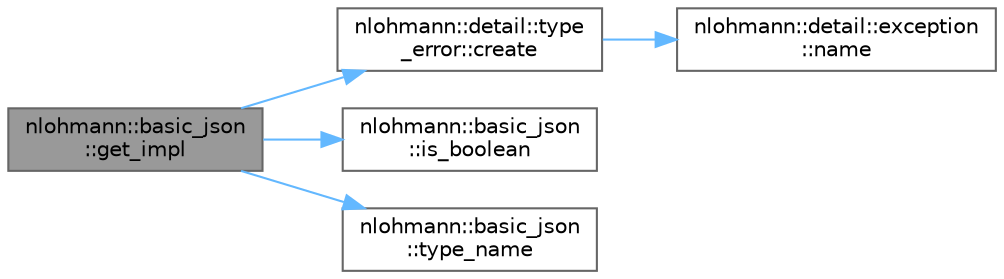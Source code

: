 digraph "nlohmann::basic_json::get_impl"
{
 // LATEX_PDF_SIZE
  bgcolor="transparent";
  edge [fontname=Helvetica,fontsize=10,labelfontname=Helvetica,labelfontsize=10];
  node [fontname=Helvetica,fontsize=10,shape=box,height=0.2,width=0.4];
  rankdir="LR";
  Node1 [label="nlohmann::basic_json\l::get_impl",height=0.2,width=0.4,color="gray40", fillcolor="grey60", style="filled", fontcolor="black",tooltip="get a boolean (explicit)"];
  Node1 -> Node2 [color="steelblue1",style="solid"];
  Node2 [label="nlohmann::detail::type\l_error::create",height=0.2,width=0.4,color="grey40", fillcolor="white", style="filled",URL="$a01571.html#aecc083aea4b698c33d042670ba50c10f",tooltip=" "];
  Node2 -> Node3 [color="steelblue1",style="solid"];
  Node3 [label="nlohmann::detail::exception\l::name",height=0.2,width=0.4,color="grey40", fillcolor="white", style="filled",URL="$a01559.html#abf41a7e9178356314082284e6cfea278",tooltip=" "];
  Node1 -> Node4 [color="steelblue1",style="solid"];
  Node4 [label="nlohmann::basic_json\l::is_boolean",height=0.2,width=0.4,color="grey40", fillcolor="white", style="filled",URL="$a01659.html#a911b11e855e685fa59ea1d111490b36b",tooltip="return whether value is a boolean"];
  Node1 -> Node5 [color="steelblue1",style="solid"];
  Node5 [label="nlohmann::basic_json\l::type_name",height=0.2,width=0.4,color="grey40", fillcolor="white", style="filled",URL="$a01659.html#ab8811fc4eab6091b32b34b3ac3e90474",tooltip="return the type as string"];
}
